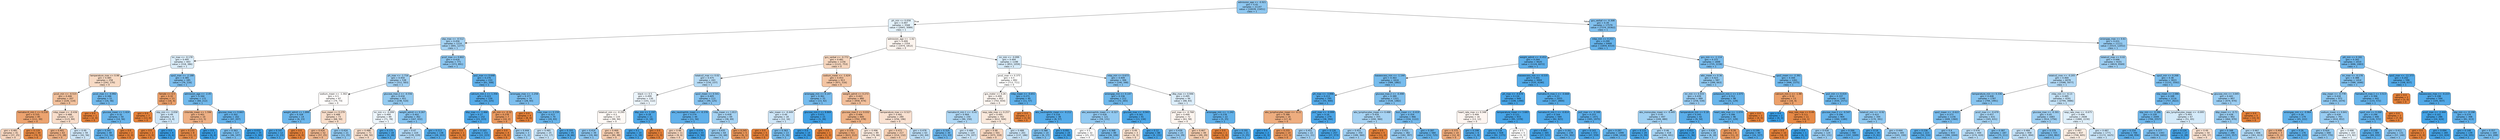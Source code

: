 digraph Tree {
node [shape=box, style="filled, rounded", color="black", fontname="helvetica"] ;
edge [fontname="helvetica"] ;
0 [label="admission_age <= -0.921\ngini = 0.42\nsamples = 21147\nvalue = [10039, 23451]\nclass = 1", fillcolor="#8ec7f0"] ;
1 [label="ph_min <= 0.058\ngini = 0.497\nsamples = 3568\nvalue = [2665, 3089]\nclass = 1", fillcolor="#e4f2fb"] ;
0 -> 1 [labeldistance=2.5, labelangle=45, headlabel="True"] ;
2 [label="sbp_max <= -0.512\ngini = 0.456\nsamples = 1214\nvalue = [691, 1277]\nclass = 1", fillcolor="#a4d2f3"] ;
1 -> 2 ;
3 [label="inr_max <= -0.178\ngini = 0.495\nsamples = 443\nvalue = [318, 386]\nclass = 1", fillcolor="#dceefa"] ;
2 -> 3 ;
4 [label="temperature_max <= 0.98\ngini = 0.485\nsamples = 258\nvalue = [242, 170]\nclass = 0", fillcolor="#f7dac4"] ;
3 -> 4 ;
5 [label="pco2_min <= -0.515\ngini = 0.446\nsamples = 207\nvalue = [226, 114]\nclass = 0", fillcolor="#f2c19d"] ;
4 -> 5 ;
6 [label="hematocrit_min.1 <= 0.218\ngini = 0.335\nsamples = 85\nvalue = [111, 30]\nclass = 0", fillcolor="#eca36f"] ;
5 -> 6 ;
7 [label="gini = 0.481\nsamples = 41\nvalue = [37, 25]\nclass = 0", fillcolor="#f7d6bf"] ;
6 -> 7 ;
8 [label="gini = 0.119\nsamples = 44\nvalue = [74, 5]\nclass = 0", fillcolor="#e78a46"] ;
6 -> 8 ;
9 [label="mbp_mean <= -0.436\ngini = 0.488\nsamples = 122\nvalue = [115, 84]\nclass = 0", fillcolor="#f8ddca"] ;
5 -> 9 ;
10 [label="gini = 0.401\nsamples = 63\nvalue = [73, 28]\nclass = 0", fillcolor="#efb185"] ;
9 -> 10 ;
11 [label="gini = 0.49\nsamples = 59\nvalue = [42, 56]\nclass = 1", fillcolor="#cee6f8"] ;
9 -> 11 ;
12 [label="pco2_max <= -0.992\ngini = 0.346\nsamples = 51\nvalue = [16, 56]\nclass = 1", fillcolor="#72b9ec"] ;
4 -> 12 ;
13 [label="gini = 0.0\nsamples = 1\nvalue = [2, 0]\nclass = 0", fillcolor="#e58139"] ;
12 -> 13 ;
14 [label="glucose_mean <= 1.424\ngini = 0.32\nsamples = 50\nvalue = [14, 56]\nclass = 1", fillcolor="#6ab6ec"] ;
12 -> 14 ;
15 [label="gini = 0.291\nsamples = 48\nvalue = [12, 56]\nclass = 1", fillcolor="#63b2eb"] ;
14 -> 15 ;
16 [label="gini = 0.0\nsamples = 2\nvalue = [2, 0]\nclass = 0", fillcolor="#e58139"] ;
14 -> 16 ;
17 [label="spo2_max <= -2.188\ngini = 0.385\nsamples = 185\nvalue = [76, 216]\nclass = 1", fillcolor="#7fbfee"] ;
3 -> 17 ;
18 [label="female <= 0.5\ngini = 0.32\nsamples = 13\nvalue = [16, 4]\nclass = 0", fillcolor="#eca06a"] ;
17 -> 18 ;
19 [label="gini = 0.0\nsamples = 7\nvalue = [13, 0]\nclass = 0", fillcolor="#e58139"] ;
18 -> 19 ;
20 [label="sbp_min <= -3.058\ngini = 0.49\nsamples = 6\nvalue = [3, 4]\nclass = 1", fillcolor="#cee6f8"] ;
18 -> 20 ;
21 [label="gini = 0.0\nsamples = 2\nvalue = [3, 0]\nclass = 0", fillcolor="#e58139"] ;
20 -> 21 ;
22 [label="gini = 0.0\nsamples = 4\nvalue = [0, 4]\nclass = 1", fillcolor="#399de5"] ;
20 -> 22 ;
23 [label="admission_age <= -2.45\ngini = 0.344\nsamples = 172\nvalue = [60, 212]\nclass = 1", fillcolor="#71b9ec"] ;
17 -> 23 ;
24 [label="chloride_mean <= 1.596\ngini = 0.401\nsamples = 10\nvalue = [13, 5]\nclass = 0", fillcolor="#efb185"] ;
23 -> 24 ;
25 [label="gini = 0.133\nsamples = 8\nvalue = [13, 1]\nclass = 0", fillcolor="#e78b48"] ;
24 -> 25 ;
26 [label="gini = 0.0\nsamples = 2\nvalue = [0, 4]\nclass = 1", fillcolor="#399de5"] ;
24 -> 26 ;
27 [label="glucose_max <= 0.663\ngini = 0.302\nsamples = 162\nvalue = [47, 207]\nclass = 1", fillcolor="#66b3eb"] ;
23 -> 27 ;
28 [label="gini = 0.363\nsamples = 127\nvalue = [46, 147]\nclass = 1", fillcolor="#77bced"] ;
27 -> 28 ;
29 [label="gini = 0.032\nsamples = 35\nvalue = [1, 60]\nclass = 1", fillcolor="#3c9fe5"] ;
27 -> 29 ;
30 [label="pco2_max <= 0.802\ngini = 0.416\nsamples = 771\nvalue = [373, 891]\nclass = 1", fillcolor="#8cc6f0"] ;
2 -> 30 ;
31 [label="ph_max <= -1.716\ngini = 0.454\nsamples = 538\nvalue = [312, 583]\nclass = 1", fillcolor="#a3d1f3"] ;
30 -> 31 ;
32 [label="sodium_mean <= -1.302\ngini = 0.5\nsamples = 87\nvalue = [74, 73]\nclass = 0", fillcolor="#fffdfc"] ;
31 -> 32 ;
33 [label="weight_admit <= 1.899\ngini = 0.328\nsamples = 14\nvalue = [6, 23]\nclass = 1", fillcolor="#6db7ec"] ;
32 -> 33 ;
34 [label="gini = 0.147\nsamples = 12\nvalue = [2, 23]\nclass = 1", fillcolor="#4aa6e7"] ;
33 -> 34 ;
35 [label="gini = 0.0\nsamples = 2\nvalue = [4, 0]\nclass = 0", fillcolor="#e58139"] ;
33 -> 35 ;
36 [label="bun_mean <= 0.279\ngini = 0.488\nsamples = 73\nvalue = [68, 50]\nclass = 0", fillcolor="#f8decb"] ;
32 -> 36 ;
37 [label="gini = 0.424\nsamples = 52\nvalue = [57, 25]\nclass = 0", fillcolor="#f0b890"] ;
36 -> 37 ;
38 [label="gini = 0.424\nsamples = 21\nvalue = [11, 25]\nclass = 1", fillcolor="#90c8f0"] ;
36 -> 38 ;
39 [label="glucose_max.2 <= -0.556\ngini = 0.434\nsamples = 451\nvalue = [238, 510]\nclass = 1", fillcolor="#95cbf1"] ;
31 -> 39 ;
40 [label="inr_min <= -0.099\ngini = 0.499\nsamples = 89\nvalue = [71, 78]\nclass = 1", fillcolor="#edf6fd"] ;
39 -> 40 ;
41 [label="gini = 0.488\nsamples = 71\nvalue = [68, 50]\nclass = 0", fillcolor="#f8decb"] ;
40 -> 41 ;
42 [label="gini = 0.175\nsamples = 18\nvalue = [3, 28]\nclass = 1", fillcolor="#4ea8e8"] ;
40 -> 42 ;
43 [label="weight_admit <= 0.267\ngini = 0.402\nsamples = 362\nvalue = [167, 432]\nclass = 1", fillcolor="#86c3ef"] ;
39 -> 43 ;
44 [label="gini = 0.47\nsamples = 224\nvalue = [139, 229]\nclass = 1", fillcolor="#b1d8f5"] ;
43 -> 44 ;
45 [label="gini = 0.213\nsamples = 138\nvalue = [28, 203]\nclass = 1", fillcolor="#54abe9"] ;
43 -> 45 ;
46 [label="po2_max <= 0.648\ngini = 0.276\nsamples = 233\nvalue = [61, 308]\nclass = 1", fillcolor="#60b0ea"] ;
30 -> 46 ;
47 [label="calcium_min.1 <= 1.356\ngini = 0.223\nsamples = 159\nvalue = [33, 225]\nclass = 1", fillcolor="#56abe9"] ;
46 -> 47 ;
48 [label="dbp_max <= -1.466\ngini = 0.17\nsamples = 152\nvalue = [23, 223]\nclass = 1", fillcolor="#4da7e8"] ;
47 -> 48 ;
49 [label="gini = 0.0\nsamples = 1\nvalue = [1, 0]\nclass = 0", fillcolor="#e58139"] ;
48 -> 49 ;
50 [label="gini = 0.163\nsamples = 151\nvalue = [22, 223]\nclass = 1", fillcolor="#4da7e8"] ;
48 -> 50 ;
51 [label="ph_min <= -0.32\ngini = 0.278\nsamples = 7\nvalue = [10, 2]\nclass = 0", fillcolor="#ea9a61"] ;
47 -> 51 ;
52 [label="gini = 0.0\nsamples = 4\nvalue = [9, 0]\nclass = 0", fillcolor="#e58139"] ;
51 -> 52 ;
53 [label="gini = 0.444\nsamples = 3\nvalue = [1, 2]\nclass = 1", fillcolor="#9ccef2"] ;
51 -> 53 ;
54 [label="aniongap_max <= -1.258\ngini = 0.377\nsamples = 74\nvalue = [28, 83]\nclass = 1", fillcolor="#7cbeee"] ;
46 -> 54 ;
55 [label="gini = 0.0\nsamples = 4\nvalue = [8, 0]\nclass = 0", fillcolor="#e58139"] ;
54 -> 55 ;
56 [label="mbp_max <= 0.159\ngini = 0.313\nsamples = 70\nvalue = [20, 83]\nclass = 1", fillcolor="#69b5eb"] ;
54 -> 56 ;
57 [label="gini = 0.485\nsamples = 25\nvalue = [12, 17]\nclass = 1", fillcolor="#c5e2f7"] ;
56 -> 57 ;
58 [label="gini = 0.193\nsamples = 45\nvalue = [8, 66]\nclass = 1", fillcolor="#51a9e8"] ;
56 -> 58 ;
59 [label="admission_age <= -1.62\ngini = 0.499\nsamples = 2354\nvalue = [1974, 1812]\nclass = 0", fillcolor="#fdf5ef"] ;
1 -> 59 ;
60 [label="gcs_verbal <= -0.772\ngini = 0.481\nsamples = 1156\nvalue = [1121, 753]\nclass = 0", fillcolor="#f6d6be"] ;
59 -> 60 ;
61 [label="totalco2_max <= 0.02\ngini = 0.475\nsamples = 243\nvalue = [150, 237]\nclass = 1", fillcolor="#b6dbf5"] ;
60 -> 61 ;
62 [label="black <= 0.5\ngini = 0.499\nsamples = 130\nvalue = [101, 112]\nclass = 1", fillcolor="#ecf5fc"] ;
61 -> 62 ;
63 [label="totalco2_min <= -0.295\ngini = 0.5\nsamples = 119\nvalue = [99, 94]\nclass = 0", fillcolor="#fef9f5"] ;
62 -> 63 ;
64 [label="gini = 0.414\nsamples = 39\nvalue = [19, 46]\nclass = 1", fillcolor="#8bc5f0"] ;
63 -> 64 ;
65 [label="gini = 0.469\nsamples = 80\nvalue = [80, 48]\nclass = 0", fillcolor="#f5cdb0"] ;
63 -> 65 ;
66 [label="dbp_min <= 1.197\ngini = 0.18\nsamples = 11\nvalue = [2, 18]\nclass = 1", fillcolor="#4fa8e8"] ;
62 -> 66 ;
67 [label="gini = 0.1\nsamples = 10\nvalue = [1, 18]\nclass = 1", fillcolor="#44a2e6"] ;
66 -> 67 ;
68 [label="gini = 0.0\nsamples = 1\nvalue = [1, 0]\nclass = 0", fillcolor="#e58139"] ;
66 -> 68 ;
69 [label="spo2_mean <= 0.541\ngini = 0.405\nsamples = 113\nvalue = [49, 125]\nclass = 1", fillcolor="#87c3ef"] ;
61 -> 69 ;
70 [label="abs_neutrophils_mean <= -0.378\ngini = 0.274\nsamples = 44\nvalue = [11, 56]\nclass = 1", fillcolor="#60b0ea"] ;
69 -> 70 ;
71 [label="gini = 0.48\nsamples = 11\nvalue = [9, 6]\nclass = 0", fillcolor="#f6d5bd"] ;
70 -> 71 ;
72 [label="gini = 0.074\nsamples = 33\nvalue = [2, 50]\nclass = 1", fillcolor="#41a1e6"] ;
70 -> 72 ;
73 [label="mbp_mean <= 1.813\ngini = 0.458\nsamples = 69\nvalue = [38, 69]\nclass = 1", fillcolor="#a6d3f3"] ;
69 -> 73 ;
74 [label="gini = 0.435\nsamples = 64\nvalue = [32, 68]\nclass = 1", fillcolor="#96cbf1"] ;
73 -> 74 ;
75 [label="gini = 0.245\nsamples = 5\nvalue = [6, 1]\nclass = 0", fillcolor="#e9965a"] ;
73 -> 75 ;
76 [label="sodium_mean <= -1.624\ngini = 0.453\nsamples = 913\nvalue = [971, 516]\nclass = 0", fillcolor="#f3c4a2"] ;
60 -> 76 ;
77 [label="aniongap_min <= 0.147\ngini = 0.361\nsamples = 33\nvalue = [13, 42]\nclass = 1", fillcolor="#76bbed"] ;
76 -> 77 ;
78 [label="wbc_mean <= -0.449\ngini = 0.49\nsamples = 18\nvalue = [12, 16]\nclass = 1", fillcolor="#cee6f8"] ;
77 -> 78 ;
79 [label="gini = 0.0\nsamples = 5\nvalue = [7, 0]\nclass = 0", fillcolor="#e58139"] ;
78 -> 79 ;
80 [label="gini = 0.363\nsamples = 13\nvalue = [5, 16]\nclass = 1", fillcolor="#77bced"] ;
78 -> 80 ;
81 [label="glucose_min.2 <= 8.869\ngini = 0.071\nsamples = 15\nvalue = [1, 26]\nclass = 1", fillcolor="#41a1e6"] ;
77 -> 81 ;
82 [label="gini = 0.0\nsamples = 14\nvalue = [0, 26]\nclass = 1", fillcolor="#399de5"] ;
81 -> 82 ;
83 [label="gini = 0.0\nsamples = 1\nvalue = [1, 0]\nclass = 0", fillcolor="#e58139"] ;
81 -> 83 ;
84 [label="weight_admit <= 0.272\ngini = 0.443\nsamples = 880\nvalue = [958, 474]\nclass = 0", fillcolor="#f2bf9b"] ;
76 -> 84 ;
85 [label="glucose_max.2 <= 0.032\ngini = 0.406\nsamples = 600\nvalue = [702, 278]\nclass = 0", fillcolor="#efb387"] ;
84 -> 85 ;
86 [label="gini = 0.379\nsamples = 511\nvalue = [623, 212]\nclass = 0", fillcolor="#eeac7c"] ;
85 -> 86 ;
87 [label="gini = 0.496\nsamples = 89\nvalue = [79, 66]\nclass = 0", fillcolor="#fbeade"] ;
85 -> 87 ;
88 [label="temperature_max <= 0.527\ngini = 0.491\nsamples = 280\nvalue = [256, 196]\nclass = 0", fillcolor="#f9e1d1"] ;
84 -> 88 ;
89 [label="gini = 0.472\nsamples = 217\nvalue = [214, 132]\nclass = 0", fillcolor="#f5cfb3"] ;
88 -> 89 ;
90 [label="gini = 0.478\nsamples = 63\nvalue = [42, 64]\nclass = 1", fillcolor="#bbddf6"] ;
88 -> 90 ;
91 [label="inr_min <= -0.099\ngini = 0.494\nsamples = 1198\nvalue = [853, 1059]\nclass = 1", fillcolor="#d8ecfa"] ;
59 -> 91 ;
92 [label="pco2_max <= 0.375\ngini = 0.5\nsamples = 892\nvalue = [713, 711]\nclass = 0", fillcolor="#fffffe"] ;
91 -> 92 ;
93 [label="gcs_motor <= 0.26\ngini = 0.499\nsamples = 852\nvalue = [702, 654]\nclass = 0", fillcolor="#fdf6f1"] ;
92 -> 93 ;
94 [label="hematocrit_min.1 <= -0.41\ngini = 0.469\nsamples = 150\nvalue = [90, 150]\nclass = 1", fillcolor="#b0d8f5"] ;
93 -> 94 ;
95 [label="gini = 0.324\nsamples = 30\nvalue = [11, 43]\nclass = 1", fillcolor="#6cb6ec"] ;
94 -> 95 ;
96 [label="gini = 0.489\nsamples = 120\nvalue = [79, 107]\nclass = 1", fillcolor="#cbe5f8"] ;
94 -> 96 ;
97 [label="resp_rate_max <= 0.257\ngini = 0.495\nsamples = 702\nvalue = [612, 504]\nclass = 0", fillcolor="#fae9dc"] ;
93 -> 97 ;
98 [label="gini = 0.48\nsamples = 501\nvalue = [475, 318]\nclass = 0", fillcolor="#f6d5be"] ;
97 -> 98 ;
99 [label="gini = 0.488\nsamples = 201\nvalue = [137, 186]\nclass = 1", fillcolor="#cbe5f8"] ;
97 -> 99 ;
100 [label="mbp_mean <= -0.651\ngini = 0.271\nsamples = 40\nvalue = [11, 57]\nclass = 1", fillcolor="#5fb0ea"] ;
92 -> 100 ;
101 [label="gini = 0.0\nsamples = 2\nvalue = [3, 0]\nclass = 0", fillcolor="#e58139"] ;
100 -> 101 ;
102 [label="abs_neutrophils_mean <= -0.212\ngini = 0.216\nsamples = 38\nvalue = [8, 57]\nclass = 1", fillcolor="#55abe9"] ;
100 -> 102 ;
103 [label="gini = 0.386\nsamples = 14\nvalue = [6, 17]\nclass = 1", fillcolor="#7fc0ee"] ;
102 -> 103 ;
104 [label="gini = 0.091\nsamples = 24\nvalue = [2, 40]\nclass = 1", fillcolor="#43a2e6"] ;
102 -> 104 ;
105 [label="mbp_min <= 0.673\ngini = 0.409\nsamples = 306\nvalue = [140, 348]\nclass = 1", fillcolor="#89c4ef"] ;
91 -> 105 ;
106 [label="aniongap_min <= 0.147\ngini = 0.336\nsamples = 212\nvalue = [72, 265]\nclass = 1", fillcolor="#6fb8ec"] ;
105 -> 106 ;
107 [label="abs_eosinophils_mean <= -0.327\ngini = 0.428\nsamples = 121\nvalue = [59, 131]\nclass = 1", fillcolor="#92c9f1"] ;
106 -> 107 ;
108 [label="gini = 0.5\nsamples = 32\nvalue = [25, 25]\nclass = 0", fillcolor="#ffffff"] ;
107 -> 108 ;
109 [label="gini = 0.368\nsamples = 89\nvalue = [34, 106]\nclass = 1", fillcolor="#79bced"] ;
107 -> 109 ;
110 [label="glucose_max <= -0.943\ngini = 0.161\nsamples = 91\nvalue = [13, 134]\nclass = 1", fillcolor="#4ca7e8"] ;
106 -> 110 ;
111 [label="gini = 0.49\nsamples = 3\nvalue = [4, 3]\nclass = 0", fillcolor="#f8e0ce"] ;
110 -> 111 ;
112 [label="gini = 0.12\nsamples = 88\nvalue = [9, 131]\nclass = 1", fillcolor="#47a4e7"] ;
110 -> 112 ;
113 [label="dbp_max <= 0.946\ngini = 0.495\nsamples = 94\nvalue = [68, 83]\nclass = 1", fillcolor="#dbedfa"] ;
105 -> 113 ;
114 [label="po2_max <= -0.768\ngini = 0.499\nsamples = 72\nvalue = [63, 58]\nclass = 0", fillcolor="#fdf5ef"] ;
113 -> 114 ;
115 [label="gini = 0.439\nsamples = 23\nvalue = [14, 29]\nclass = 1", fillcolor="#99ccf2"] ;
114 -> 115 ;
116 [label="gini = 0.467\nsamples = 49\nvalue = [49, 29]\nclass = 0", fillcolor="#f4ccae"] ;
114 -> 116 ;
117 [label="aniongap_min <= -1.242\ngini = 0.278\nsamples = 22\nvalue = [5, 25]\nclass = 1", fillcolor="#61b1ea"] ;
113 -> 117 ;
118 [label="gini = 0.0\nsamples = 1\nvalue = [2, 0]\nclass = 0", fillcolor="#e58139"] ;
117 -> 118 ;
119 [label="gini = 0.191\nsamples = 21\nvalue = [3, 25]\nclass = 1", fillcolor="#51a9e8"] ;
117 -> 119 ;
120 [label="gcs_verbal <= -0.308\ngini = 0.39\nsamples = 17579\nvalue = [7374, 20362]\nclass = 1", fillcolor="#81c0ee"] ;
0 -> 120 [labeldistance=2.5, labelangle=-45, headlabel="False"] ;
121 [label="mbp_min <= 0.253\ngini = 0.299\nsamples = 6468\nvalue = [1859, 8310]\nclass = 1", fillcolor="#65b3eb"] ;
120 -> 121 ;
122 [label="weight_admit <= -0.452\ngini = 0.264\nsamples = 4620\nvalue = [1124, 6072]\nclass = 1", fillcolor="#5eafea"] ;
121 -> 122 ;
123 [label="baseexcess_min <= -1.144\ngini = 0.363\nsamples = 1616\nvalue = [589, 1882]\nclass = 1", fillcolor="#77bced"] ;
122 -> 123 ;
124 [label="ph_max <= -3.896\ngini = 0.213\nsamples = 295\nvalue = [55, 400]\nclass = 1", fillcolor="#54aae9"] ;
123 -> 124 ;
125 [label="abs_lymphocytes_mean <= -0.11\ngini = 0.386\nsamples = 16\nvalue = [17, 6]\nclass = 0", fillcolor="#eead7f"] ;
124 -> 125 ;
126 [label="gini = 0.0\nsamples = 2\nvalue = [0, 3]\nclass = 1", fillcolor="#399de5"] ;
125 -> 126 ;
127 [label="gini = 0.255\nsamples = 14\nvalue = [17, 3]\nclass = 0", fillcolor="#ea975c"] ;
125 -> 127 ;
128 [label="po2_max <= -0.999\ngini = 0.16\nsamples = 279\nvalue = [38, 394]\nclass = 1", fillcolor="#4ca6e8"] ;
124 -> 128 ;
129 [label="gini = 0.451\nsamples = 22\nvalue = [11, 21]\nclass = 1", fillcolor="#a1d0f3"] ;
128 -> 129 ;
130 [label="gini = 0.126\nsamples = 257\nvalue = [27, 373]\nclass = 1", fillcolor="#47a4e7"] ;
128 -> 130 ;
131 [label="glucose_max.2 <= -0.498\ngini = 0.389\nsamples = 1321\nvalue = [534, 1482]\nclass = 1", fillcolor="#80c0ee"] ;
123 -> 131 ;
132 [label="abs_lymphocytes_mean <= 0.488\ngini = 0.459\nsamples = 355\nvalue = [200, 360]\nclass = 1", fillcolor="#a7d3f3"] ;
131 -> 132 ;
133 [label="gini = 0.451\nsamples = 350\nvalue = [189, 360]\nclass = 1", fillcolor="#a1d0f3"] ;
132 -> 133 ;
134 [label="gini = 0.0\nsamples = 5\nvalue = [11, 0]\nclass = 0", fillcolor="#e58139"] ;
132 -> 134 ;
135 [label="bun_mean <= -0.419\ngini = 0.354\nsamples = 966\nvalue = [334, 1122]\nclass = 1", fillcolor="#74baed"] ;
131 -> 135 ;
136 [label="gini = 0.431\nsamples = 382\nvalue = [182, 397]\nclass = 1", fillcolor="#94caf1"] ;
135 -> 136 ;
137 [label="gini = 0.287\nsamples = 584\nvalue = [152, 725]\nclass = 1", fillcolor="#63b2ea"] ;
135 -> 137 ;
138 [label="baseexcess_min <= -0.535\ngini = 0.201\nsamples = 3004\nvalue = [535, 4190]\nclass = 1", fillcolor="#52aae8"] ;
122 -> 138 ;
139 [label="ph_max <= -4.674\ngini = 0.134\nsamples = 949\nvalue = [108, 1390]\nclass = 1", fillcolor="#48a5e7"] ;
138 -> 139 ;
140 [label="heart_rate_max <= 0.348\ngini = 0.499\nsamples = 16\nvalue = [13, 12]\nclass = 0", fillcolor="#fdf5f0"] ;
139 -> 140 ;
141 [label="gini = 0.375\nsamples = 10\nvalue = [12, 4]\nclass = 0", fillcolor="#eeab7b"] ;
140 -> 141 ;
142 [label="gini = 0.198\nsamples = 6\nvalue = [1, 8]\nclass = 1", fillcolor="#52a9e8"] ;
140 -> 142 ;
143 [label="temperature_mean <= 3.683\ngini = 0.121\nsamples = 933\nvalue = [95, 1378]\nclass = 1", fillcolor="#47a4e7"] ;
139 -> 143 ;
144 [label="gini = 0.118\nsamples = 928\nvalue = [92, 1375]\nclass = 1", fillcolor="#46a4e7"] ;
143 -> 144 ;
145 [label="gini = 0.5\nsamples = 5\nvalue = [3, 3]\nclass = 0", fillcolor="#ffffff"] ;
143 -> 145 ;
146 [label="hematocrit_max.1 <= -0.668\ngini = 0.23\nsamples = 2055\nvalue = [427, 2800]\nclass = 1", fillcolor="#57ace9"] ;
138 -> 146 ;
147 [label="hematocrit_min.1 <= -0.814\ngini = 0.164\nsamples = 584\nvalue = [82, 825]\nclass = 1", fillcolor="#4da7e8"] ;
146 -> 147 ;
148 [label="gini = 0.093\nsamples = 345\nvalue = [27, 523]\nclass = 1", fillcolor="#43a2e6"] ;
147 -> 148 ;
149 [label="gini = 0.261\nsamples = 239\nvalue = [55, 302]\nclass = 1", fillcolor="#5dafea"] ;
147 -> 149 ;
150 [label="po2_max <= -0.348\ngini = 0.253\nsamples = 1471\nvalue = [345, 1975]\nclass = 1", fillcolor="#5caeea"] ;
146 -> 150 ;
151 [label="gini = 0.143\nsamples = 372\nvalue = [47, 559]\nclass = 1", fillcolor="#4aa5e7"] ;
150 -> 151 ;
152 [label="gini = 0.287\nsamples = 1099\nvalue = [298, 1416]\nclass = 1", fillcolor="#63b2ea"] ;
150 -> 152 ;
153 [label="gcs_min <= -1.114\ngini = 0.372\nsamples = 1848\nvalue = [735, 2238]\nclass = 1", fillcolor="#7abdee"] ;
121 -> 153 ;
154 [label="wbc_mean <= 0.36\ngini = 0.423\nsamples = 587\nvalue = [289, 663]\nclass = 1", fillcolor="#8fc8f0"] ;
153 -> 154 ;
155 [label="inr_min <= 0.433\ngini = 0.439\nsamples = 489\nvalue = [258, 534]\nclass = 1", fillcolor="#99ccf2"] ;
154 -> 155 ;
156 [label="abs_monocytes_mean <= -0.445\ngini = 0.45\nsamples = 447\nvalue = [249, 480]\nclass = 1", fillcolor="#a0d0f2"] ;
155 -> 156 ;
157 [label="gini = 0.133\nsamples = 29\nvalue = [3, 39]\nclass = 1", fillcolor="#48a5e7"] ;
156 -> 157 ;
158 [label="gini = 0.46\nsamples = 418\nvalue = [246, 441]\nclass = 1", fillcolor="#a7d4f4"] ;
156 -> 158 ;
159 [label="temperature_min <= 0.18\ngini = 0.245\nsamples = 42\nvalue = [9, 54]\nclass = 1", fillcolor="#5aade9"] ;
155 -> 159 ;
160 [label="gini = 0.053\nsamples = 24\nvalue = [1, 36]\nclass = 1", fillcolor="#3ea0e6"] ;
159 -> 160 ;
161 [label="gini = 0.426\nsamples = 18\nvalue = [8, 18]\nclass = 1", fillcolor="#91c9f1"] ;
159 -> 161 ;
162 [label="potassium_min.1 <= 2.075\ngini = 0.312\nsamples = 98\nvalue = [31, 129]\nclass = 1", fillcolor="#69b5eb"] ;
154 -> 162 ;
163 [label="heart_rate_max <= -1.074\ngini = 0.286\nsamples = 96\nvalue = [27, 129]\nclass = 1", fillcolor="#62b2ea"] ;
162 -> 163 ;
164 [label="gini = 0.26\nsamples = 6\nvalue = [11, 2]\nclass = 0", fillcolor="#ea985d"] ;
163 -> 164 ;
165 [label="gini = 0.199\nsamples = 90\nvalue = [16, 127]\nclass = 1", fillcolor="#52a9e8"] ;
163 -> 165 ;
166 [label="gini = 0.0\nsamples = 2\nvalue = [4, 0]\nclass = 0", fillcolor="#e58139"] ;
162 -> 166 ;
167 [label="spo2_mean <= -2.391\ngini = 0.344\nsamples = 1261\nvalue = [446, 1575]\nclass = 1", fillcolor="#71b9ec"] ;
153 -> 167 ;
168 [label="calcium_min.1 <= -1.98\ngini = 0.32\nsamples = 13\nvalue = [16, 4]\nclass = 0", fillcolor="#eca06a"] ;
167 -> 168 ;
169 [label="gini = 0.0\nsamples = 2\nvalue = [0, 3]\nclass = 1", fillcolor="#399de5"] ;
168 -> 169 ;
170 [label="resp_rate_max <= 0.49\ngini = 0.111\nsamples = 11\nvalue = [16, 1]\nclass = 0", fillcolor="#e78945"] ;
168 -> 170 ;
171 [label="gini = 0.0\nsamples = 10\nvalue = [16, 0]\nclass = 0", fillcolor="#e58139"] ;
170 -> 171 ;
172 [label="gini = 0.0\nsamples = 1\nvalue = [0, 1]\nclass = 1", fillcolor="#399de5"] ;
170 -> 172 ;
173 [label="po2_min <= 0.419\ngini = 0.337\nsamples = 1248\nvalue = [430, 1571]\nclass = 1", fillcolor="#6fb8ec"] ;
167 -> 173 ;
174 [label="glucose_max.2 <= -0.547\ngini = 0.296\nsamples = 904\nvalue = [260, 1180]\nclass = 1", fillcolor="#65b3eb"] ;
173 -> 174 ;
175 [label="gini = 0.439\nsamples = 124\nvalue = [63, 131]\nclass = 1", fillcolor="#98ccf2"] ;
174 -> 175 ;
176 [label="gini = 0.266\nsamples = 780\nvalue = [197, 1049]\nclass = 1", fillcolor="#5eafea"] ;
174 -> 176 ;
177 [label="totalco2_min <= -0.92\ngini = 0.422\nsamples = 344\nvalue = [170, 391]\nclass = 1", fillcolor="#8fc8f0"] ;
173 -> 177 ;
178 [label="gini = 0.14\nsamples = 39\nvalue = [5, 61]\nclass = 1", fillcolor="#49a5e7"] ;
177 -> 178 ;
179 [label="gini = 0.444\nsamples = 305\nvalue = [165, 330]\nclass = 1", fillcolor="#9ccef2"] ;
177 -> 179 ;
180 [label="aniongap_max <= 0.61\ngini = 0.431\nsamples = 11111\nvalue = [5515, 12052]\nclass = 1", fillcolor="#94caf1"] ;
120 -> 180 ;
181 [label="totalco2_max <= 0.02\ngini = 0.446\nsamples = 9101\nvalue = [4819, 9569]\nclass = 1", fillcolor="#9dcef2"] ;
180 -> 181 ;
182 [label="totalco2_max <= -0.205\ngini = 0.469\nsamples = 6078\nvalue = [3588, 5977]\nclass = 1", fillcolor="#b0d8f5"] ;
181 -> 182 ;
183 [label="temperature_min <= 0.336\ngini = 0.408\nsamples = 1787\nvalue = [794, 1991]\nclass = 1", fillcolor="#88c4ef"] ;
182 -> 183 ;
184 [label="spo2_mean <= -0.622\ngini = 0.373\nsamples = 1156\nvalue = [449, 1360]\nclass = 1", fillcolor="#7abdee"] ;
183 -> 184 ;
185 [label="gini = 0.236\nsamples = 223\nvalue = [50, 316]\nclass = 1", fillcolor="#58ade9"] ;
184 -> 185 ;
186 [label="gini = 0.4\nsamples = 933\nvalue = [399, 1044]\nclass = 1", fillcolor="#85c2ef"] ;
184 -> 186 ;
187 [label="pco2_max <= -0.479\ngini = 0.457\nsamples = 631\nvalue = [345, 631]\nclass = 1", fillcolor="#a5d3f3"] ;
183 -> 187 ;
188 [label="gini = 0.476\nsamples = 444\nvalue = [270, 420]\nclass = 1", fillcolor="#b8dcf6"] ;
187 -> 188 ;
189 [label="gini = 0.387\nsamples = 187\nvalue = [75, 211]\nclass = 1", fillcolor="#7fc0ee"] ;
187 -> 189 ;
190 [label="mbp_min <= -0.13\ngini = 0.485\nsamples = 4291\nvalue = [2794, 3986]\nclass = 1", fillcolor="#c4e2f7"] ;
182 -> 190 ;
191 [label="glucose_max <= -0.301\ngini = 0.45\nsamples = 1683\nvalue = [914, 1756]\nclass = 1", fillcolor="#a0d0f3"] ;
190 -> 191 ;
192 [label="gini = 0.484\nsamples = 958\nvalue = [621, 894]\nclass = 1", fillcolor="#c3e1f7"] ;
191 -> 192 ;
193 [label="gini = 0.379\nsamples = 725\nvalue = [293, 862]\nclass = 1", fillcolor="#7cbeee"] ;
191 -> 193 ;
194 [label="resp_rate_max <= -0.675\ngini = 0.496\nsamples = 2608\nvalue = [1880, 2230]\nclass = 1", fillcolor="#e0f0fb"] ;
190 -> 194 ;
195 [label="gini = 0.497\nsamples = 837\nvalue = [708, 605]\nclass = 0", fillcolor="#fbede2"] ;
194 -> 195 ;
196 [label="gini = 0.487\nsamples = 1771\nvalue = [1172, 1625]\nclass = 1", fillcolor="#c8e4f8"] ;
194 -> 196 ;
197 [label="spo2_min <= 0.268\ngini = 0.38\nsamples = 3023\nvalue = [1231, 3592]\nclass = 1", fillcolor="#7dbfee"] ;
181 -> 197 ;
198 [label="sbp_mean <= 2.086\ngini = 0.348\nsamples = 2116\nvalue = [757, 2622]\nclass = 1", fillcolor="#72b9ed"] ;
197 -> 198 ;
199 [label="sbp_min <= -0.386\ngini = 0.339\nsamples = 2049\nvalue = [706, 2557]\nclass = 1", fillcolor="#70b8ec"] ;
198 -> 199 ;
200 [label="gini = 0.254\nsamples = 706\nvalue = [168, 956]\nclass = 1", fillcolor="#5caeea"] ;
199 -> 200 ;
201 [label="gini = 0.377\nsamples = 1343\nvalue = [538, 1601]\nclass = 1", fillcolor="#7cbeee"] ;
199 -> 201 ;
202 [label="abs_lymphocytes_mean <= -0.095\ngini = 0.493\nsamples = 67\nvalue = [51, 65]\nclass = 1", fillcolor="#d4eaf9"] ;
198 -> 202 ;
203 [label="gini = 0.124\nsamples = 17\nvalue = [2, 28]\nclass = 1", fillcolor="#47a4e7"] ;
202 -> 203 ;
204 [label="gini = 0.49\nsamples = 50\nvalue = [49, 37]\nclass = 0", fillcolor="#f9e0cf"] ;
202 -> 204 ;
205 [label="glucose_min <= 3.045\ngini = 0.441\nsamples = 907\nvalue = [474, 970]\nclass = 1", fillcolor="#9acdf2"] ;
197 -> 205 ;
206 [label="dbp_mean <= -0.71\ngini = 0.438\nsamples = 902\nvalue = [464, 970]\nclass = 1", fillcolor="#98ccf1"] ;
205 -> 206 ;
207 [label="gini = 0.348\nsamples = 296\nvalue = [103, 357]\nclass = 1", fillcolor="#72b9ed"] ;
206 -> 207 ;
208 [label="gini = 0.467\nsamples = 606\nvalue = [361, 613]\nclass = 1", fillcolor="#aed7f4"] ;
206 -> 208 ;
209 [label="gini = 0.0\nsamples = 5\nvalue = [10, 0]\nclass = 0", fillcolor="#e58139"] ;
205 -> 209 ;
210 [label="ptt_min <= 0.182\ngini = 0.342\nsamples = 2010\nvalue = [696, 2483]\nclass = 1", fillcolor="#71b8ec"] ;
180 -> 210 ;
211 [label="inr_max <= -0.178\ngini = 0.388\nsamples = 1414\nvalue = [588, 1646]\nclass = 1", fillcolor="#80c0ee"] ;
210 -> 211 ;
212 [label="sbp_mean <= -0.778\ngini = 0.418\nsamples = 972\nvalue = [455, 1074]\nclass = 1", fillcolor="#8dc7f0"] ;
211 -> 212 ;
213 [label="aniongap_min <= -0.964\ngini = 0.28\nsamples = 179\nvalue = [45, 222]\nclass = 1", fillcolor="#61b1ea"] ;
212 -> 213 ;
214 [label="gini = 0.408\nsamples = 3\nvalue = [5, 2]\nclass = 0", fillcolor="#efb388"] ;
213 -> 214 ;
215 [label="gini = 0.26\nsamples = 176\nvalue = [40, 220]\nclass = 1", fillcolor="#5dafea"] ;
213 -> 215 ;
216 [label="sodium_mean <= 0.841\ngini = 0.439\nsamples = 793\nvalue = [410, 852]\nclass = 1", fillcolor="#98ccf2"] ;
212 -> 216 ;
217 [label="gini = 0.424\nsamples = 690\nvalue = [337, 770]\nclass = 1", fillcolor="#90c8f0"] ;
216 -> 217 ;
218 [label="gini = 0.498\nsamples = 103\nvalue = [73, 82]\nclass = 1", fillcolor="#e9f4fc"] ;
216 -> 218 ;
219 [label="hematocrit_max.1 <= 3.513\ngini = 0.306\nsamples = 442\nvalue = [133, 572]\nclass = 1", fillcolor="#67b4eb"] ;
211 -> 219 ;
220 [label="spo2_min <= 0.268\ngini = 0.296\nsamples = 440\nvalue = [126, 572]\nclass = 1", fillcolor="#65b3eb"] ;
219 -> 220 ;
221 [label="gini = 0.238\nsamples = 309\nvalue = [69, 432]\nclass = 1", fillcolor="#59ade9"] ;
220 -> 221 ;
222 [label="gini = 0.411\nsamples = 131\nvalue = [57, 140]\nclass = 1", fillcolor="#8ac5f0"] ;
220 -> 222 ;
223 [label="gini = 0.0\nsamples = 2\nvalue = [7, 0]\nclass = 0", fillcolor="#e58139"] ;
219 -> 223 ;
224 [label="spo2_max <= -11.373\ngini = 0.202\nsamples = 596\nvalue = [108, 837]\nclass = 1", fillcolor="#53aae8"] ;
210 -> 224 ;
225 [label="gini = 0.0\nsamples = 2\nvalue = [3, 0]\nclass = 0", fillcolor="#e58139"] ;
224 -> 225 ;
226 [label="baseexcess_max <= -0.223\ngini = 0.198\nsamples = 594\nvalue = [105, 837]\nclass = 1", fillcolor="#52a9e8"] ;
224 -> 226 ;
227 [label="pco2_max <= -2.444\ngini = 0.101\nsamples = 286\nvalue = [24, 424]\nclass = 1", fillcolor="#44a3e6"] ;
226 -> 227 ;
228 [label="gini = 0.0\nsamples = 1\nvalue = [2, 0]\nclass = 0", fillcolor="#e58139"] ;
227 -> 228 ;
229 [label="gini = 0.094\nsamples = 285\nvalue = [22, 424]\nclass = 1", fillcolor="#43a2e6"] ;
227 -> 229 ;
230 [label="sbp_min <= -0.198\ngini = 0.274\nsamples = 308\nvalue = [81, 413]\nclass = 1", fillcolor="#60b0ea"] ;
226 -> 230 ;
231 [label="gini = 0.148\nsamples = 139\nvalue = [18, 205]\nclass = 1", fillcolor="#4aa6e7"] ;
230 -> 231 ;
232 [label="gini = 0.357\nsamples = 169\nvalue = [63, 208]\nclass = 1", fillcolor="#75bbed"] ;
230 -> 232 ;
}